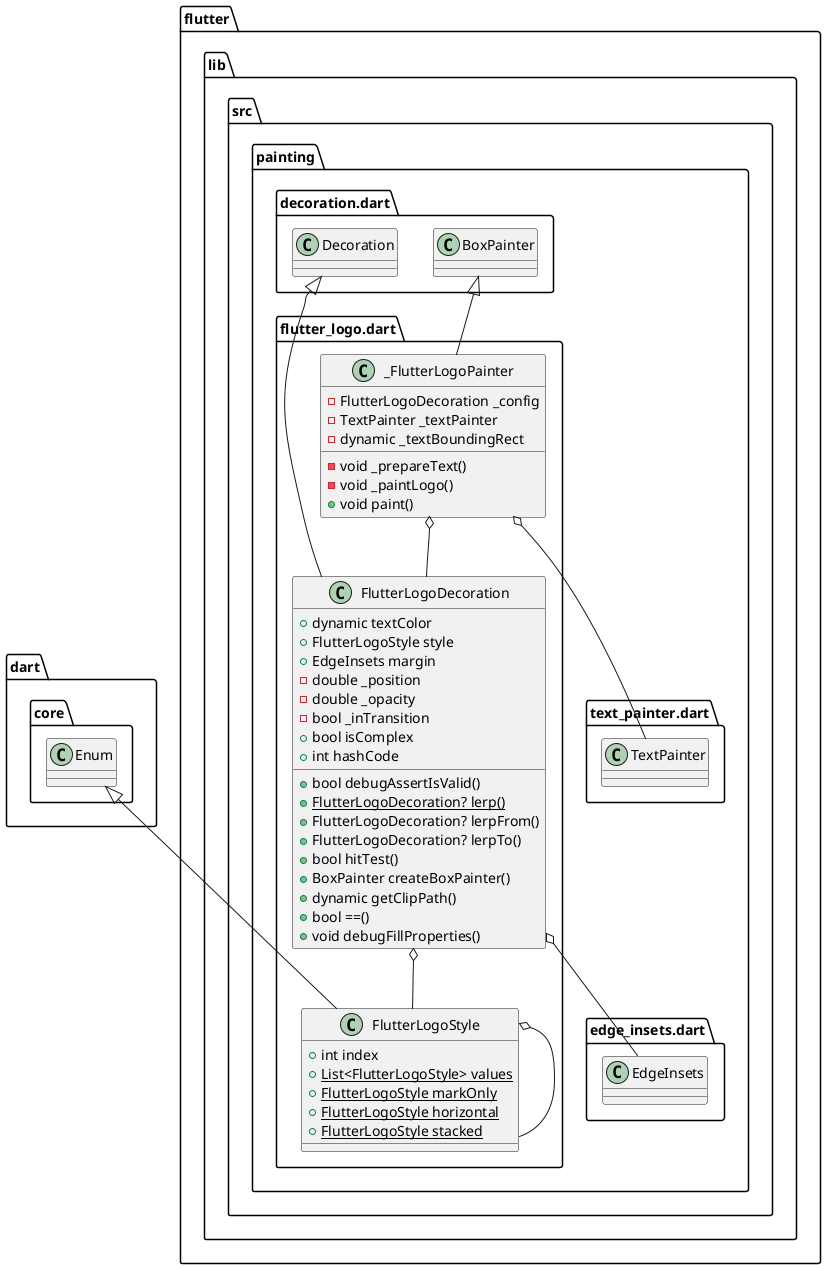 @startuml
set namespaceSeparator ::

class "flutter::lib::src::painting::flutter_logo.dart::FlutterLogoDecoration" {
  +dynamic textColor
  +FlutterLogoStyle style
  +EdgeInsets margin
  -double _position
  -double _opacity
  -bool _inTransition
  +bool isComplex
  +int hashCode
  +bool debugAssertIsValid()
  {static} +FlutterLogoDecoration? lerp()
  +FlutterLogoDecoration? lerpFrom()
  +FlutterLogoDecoration? lerpTo()
  +bool hitTest()
  +BoxPainter createBoxPainter()
  +dynamic getClipPath()
  +bool ==()
  +void debugFillProperties()
}

"flutter::lib::src::painting::flutter_logo.dart::FlutterLogoDecoration" o-- "flutter::lib::src::painting::flutter_logo.dart::FlutterLogoStyle"
"flutter::lib::src::painting::flutter_logo.dart::FlutterLogoDecoration" o-- "flutter::lib::src::painting::edge_insets.dart::EdgeInsets"
"flutter::lib::src::painting::decoration.dart::Decoration" <|-- "flutter::lib::src::painting::flutter_logo.dart::FlutterLogoDecoration"

class "flutter::lib::src::painting::flutter_logo.dart::_FlutterLogoPainter" {
  -FlutterLogoDecoration _config
  -TextPainter _textPainter
  -dynamic _textBoundingRect
  -void _prepareText()
  -void _paintLogo()
  +void paint()
}

"flutter::lib::src::painting::flutter_logo.dart::_FlutterLogoPainter" o-- "flutter::lib::src::painting::flutter_logo.dart::FlutterLogoDecoration"
"flutter::lib::src::painting::flutter_logo.dart::_FlutterLogoPainter" o-- "flutter::lib::src::painting::text_painter.dart::TextPainter"
"flutter::lib::src::painting::decoration.dart::BoxPainter" <|-- "flutter::lib::src::painting::flutter_logo.dart::_FlutterLogoPainter"

class "flutter::lib::src::painting::flutter_logo.dart::FlutterLogoStyle" {
  +int index
  {static} +List<FlutterLogoStyle> values
  {static} +FlutterLogoStyle markOnly
  {static} +FlutterLogoStyle horizontal
  {static} +FlutterLogoStyle stacked
}

"flutter::lib::src::painting::flutter_logo.dart::FlutterLogoStyle" o-- "flutter::lib::src::painting::flutter_logo.dart::FlutterLogoStyle"
"dart::core::Enum" <|-- "flutter::lib::src::painting::flutter_logo.dart::FlutterLogoStyle"


@enduml